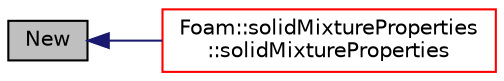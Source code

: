 digraph "New"
{
  bgcolor="transparent";
  edge [fontname="Helvetica",fontsize="10",labelfontname="Helvetica",labelfontsize="10"];
  node [fontname="Helvetica",fontsize="10",shape=record];
  rankdir="LR";
  Node1 [label="New",height=0.2,width=0.4,color="black", fillcolor="grey75", style="filled", fontcolor="black"];
  Node1 -> Node2 [dir="back",color="midnightblue",fontsize="10",style="solid",fontname="Helvetica"];
  Node2 [label="Foam::solidMixtureProperties\l::solidMixtureProperties",height=0.2,width=0.4,color="red",URL="$a02369.html#a8f531b69cced5b7c79ce2beb05b8aa2b",tooltip="Construct from dictionary. "];
}
